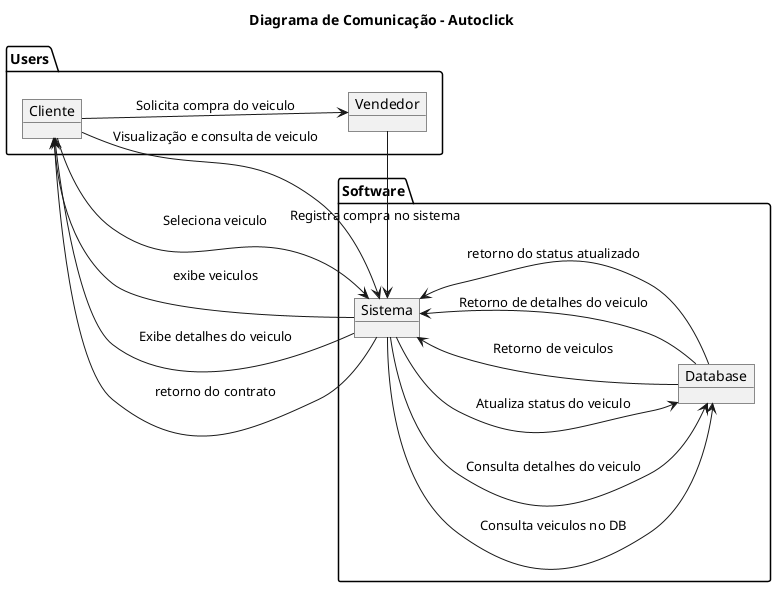 @startuml communication-diagram
title Diagrama de Comunicação - Autoclick
left to right direction

package "Users"{
    object Cliente
    object Vendedor
}

package "Software"{
    object Sistema
    object Database
}

Cliente --> Sistema: Visualização e consulta de veiculo
Sistema --> Database: Consulta veiculos no DB
Database --> Sistema: Retorno de veiculos
Sistema --> Cliente: exibe veiculos

Cliente --> Sistema: Seleciona veiculo
Sistema --> Database: Consulta detalhes do veiculo
Database --> Sistema: Retorno de detalhes do veiculo
Sistema --> Cliente: Exibe detalhes do veiculo

Cliente --> Vendedor: Solicita compra do veiculo
Vendedor --> Sistema: Registra compra no sistema
Sistema --> Database: Atualiza status do veiculo
Database --> Sistema: retorno do status atualizado
Sistema --> Cliente: retorno do contrato




